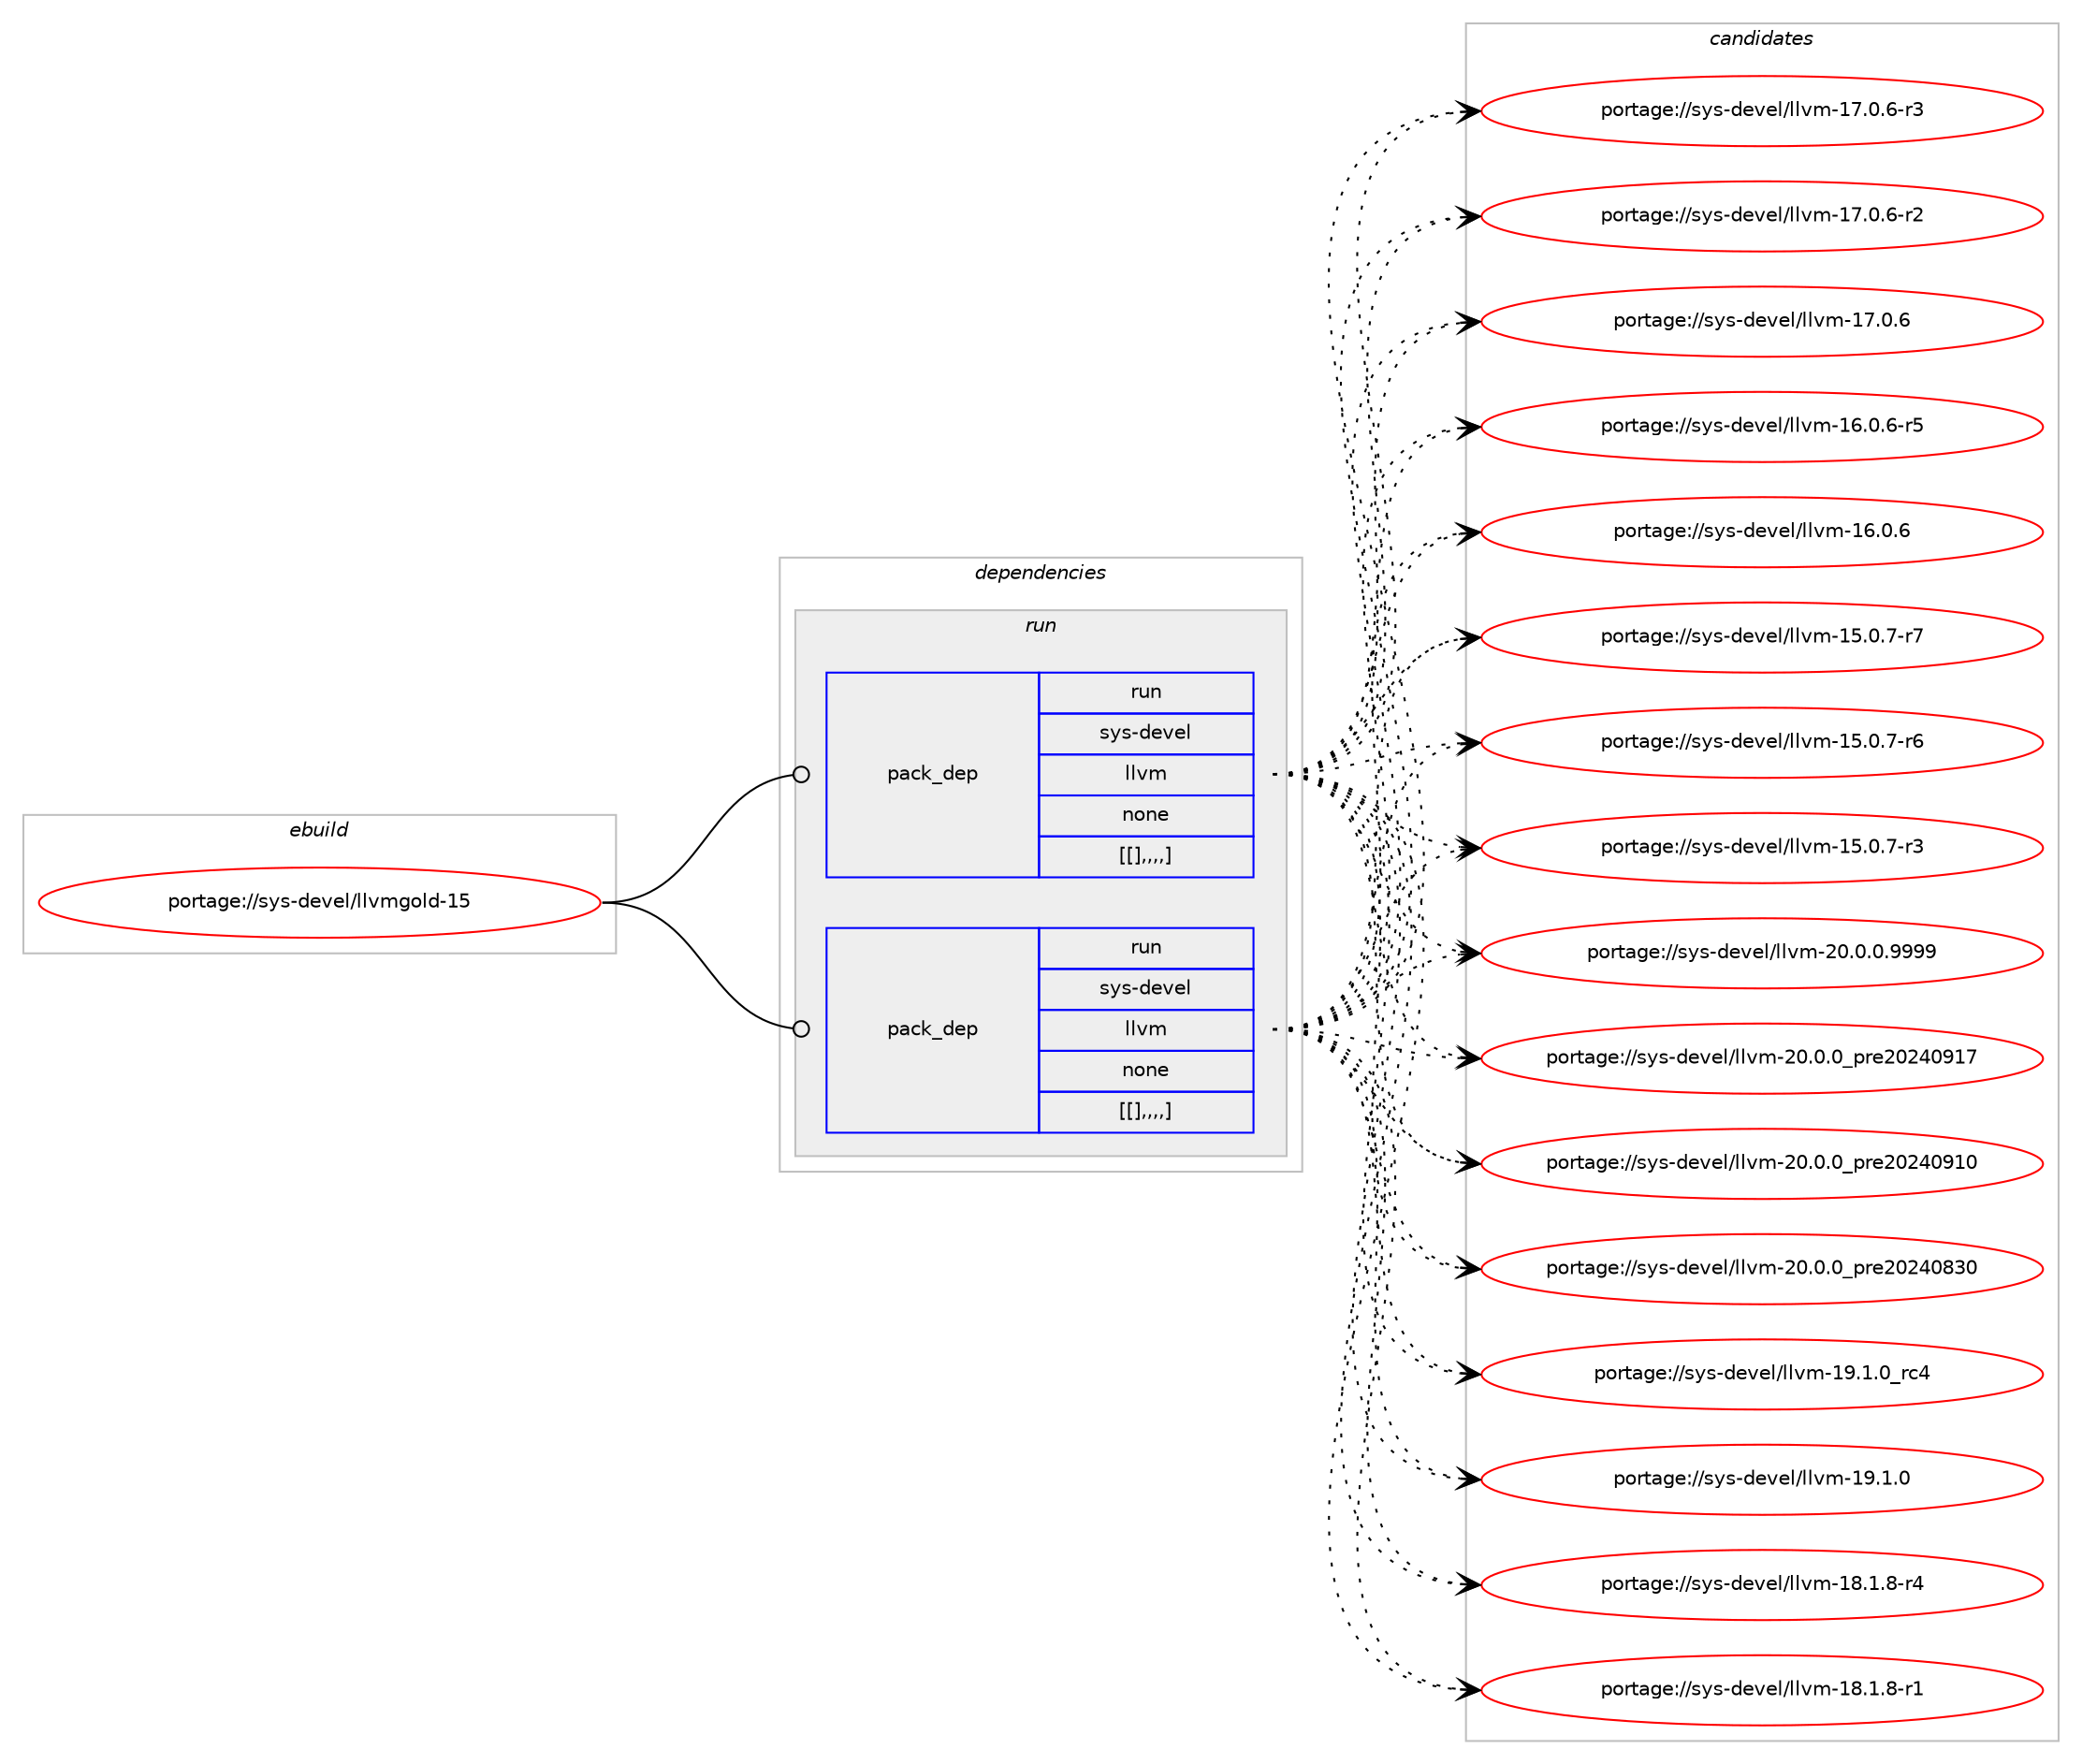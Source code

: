 digraph prolog {

# *************
# Graph options
# *************

newrank=true;
concentrate=true;
compound=true;
graph [rankdir=LR,fontname=Helvetica,fontsize=10,ranksep=1.5];#, ranksep=2.5, nodesep=0.2];
edge  [arrowhead=vee];
node  [fontname=Helvetica,fontsize=10];

# **********
# The ebuild
# **********

subgraph cluster_leftcol {
color=gray;
label=<<i>ebuild</i>>;
id [label="portage://sys-devel/llvmgold-15", color=red, width=4, href="../sys-devel/llvmgold-15.svg"];
}

# ****************
# The dependencies
# ****************

subgraph cluster_midcol {
color=gray;
label=<<i>dependencies</i>>;
subgraph cluster_compile {
fillcolor="#eeeeee";
style=filled;
label=<<i>compile</i>>;
}
subgraph cluster_compileandrun {
fillcolor="#eeeeee";
style=filled;
label=<<i>compile and run</i>>;
}
subgraph cluster_run {
fillcolor="#eeeeee";
style=filled;
label=<<i>run</i>>;
subgraph pack324042 {
dependency447559 [label=<<TABLE BORDER="0" CELLBORDER="1" CELLSPACING="0" CELLPADDING="4" WIDTH="220"><TR><TD ROWSPAN="6" CELLPADDING="30">pack_dep</TD></TR><TR><TD WIDTH="110">run</TD></TR><TR><TD>sys-devel</TD></TR><TR><TD>llvm</TD></TR><TR><TD>none</TD></TR><TR><TD>[[],,,,]</TD></TR></TABLE>>, shape=none, color=blue];
}
id:e -> dependency447559:w [weight=20,style="solid",arrowhead="odot"];
subgraph pack324043 {
dependency447560 [label=<<TABLE BORDER="0" CELLBORDER="1" CELLSPACING="0" CELLPADDING="4" WIDTH="220"><TR><TD ROWSPAN="6" CELLPADDING="30">pack_dep</TD></TR><TR><TD WIDTH="110">run</TD></TR><TR><TD>sys-devel</TD></TR><TR><TD>llvm</TD></TR><TR><TD>none</TD></TR><TR><TD>[[],,,,]</TD></TR></TABLE>>, shape=none, color=blue];
}
id:e -> dependency447560:w [weight=20,style="solid",arrowhead="odot"];
}
}

# **************
# The candidates
# **************

subgraph cluster_choices {
rank=same;
color=gray;
label=<<i>candidates</i>>;

subgraph choice324042 {
color=black;
nodesep=1;
choice1151211154510010111810110847108108118109455048464846484657575757 [label="portage://sys-devel/llvm-20.0.0.9999", color=red, width=4,href="../sys-devel/llvm-20.0.0.9999.svg"];
choice115121115451001011181011084710810811810945504846484648951121141015048505248574955 [label="portage://sys-devel/llvm-20.0.0_pre20240917", color=red, width=4,href="../sys-devel/llvm-20.0.0_pre20240917.svg"];
choice115121115451001011181011084710810811810945504846484648951121141015048505248574948 [label="portage://sys-devel/llvm-20.0.0_pre20240910", color=red, width=4,href="../sys-devel/llvm-20.0.0_pre20240910.svg"];
choice115121115451001011181011084710810811810945504846484648951121141015048505248565148 [label="portage://sys-devel/llvm-20.0.0_pre20240830", color=red, width=4,href="../sys-devel/llvm-20.0.0_pre20240830.svg"];
choice115121115451001011181011084710810811810945495746494648951149952 [label="portage://sys-devel/llvm-19.1.0_rc4", color=red, width=4,href="../sys-devel/llvm-19.1.0_rc4.svg"];
choice115121115451001011181011084710810811810945495746494648 [label="portage://sys-devel/llvm-19.1.0", color=red, width=4,href="../sys-devel/llvm-19.1.0.svg"];
choice1151211154510010111810110847108108118109454956464946564511452 [label="portage://sys-devel/llvm-18.1.8-r4", color=red, width=4,href="../sys-devel/llvm-18.1.8-r4.svg"];
choice1151211154510010111810110847108108118109454956464946564511449 [label="portage://sys-devel/llvm-18.1.8-r1", color=red, width=4,href="../sys-devel/llvm-18.1.8-r1.svg"];
choice1151211154510010111810110847108108118109454955464846544511451 [label="portage://sys-devel/llvm-17.0.6-r3", color=red, width=4,href="../sys-devel/llvm-17.0.6-r3.svg"];
choice1151211154510010111810110847108108118109454955464846544511450 [label="portage://sys-devel/llvm-17.0.6-r2", color=red, width=4,href="../sys-devel/llvm-17.0.6-r2.svg"];
choice115121115451001011181011084710810811810945495546484654 [label="portage://sys-devel/llvm-17.0.6", color=red, width=4,href="../sys-devel/llvm-17.0.6.svg"];
choice1151211154510010111810110847108108118109454954464846544511453 [label="portage://sys-devel/llvm-16.0.6-r5", color=red, width=4,href="../sys-devel/llvm-16.0.6-r5.svg"];
choice115121115451001011181011084710810811810945495446484654 [label="portage://sys-devel/llvm-16.0.6", color=red, width=4,href="../sys-devel/llvm-16.0.6.svg"];
choice1151211154510010111810110847108108118109454953464846554511455 [label="portage://sys-devel/llvm-15.0.7-r7", color=red, width=4,href="../sys-devel/llvm-15.0.7-r7.svg"];
choice1151211154510010111810110847108108118109454953464846554511454 [label="portage://sys-devel/llvm-15.0.7-r6", color=red, width=4,href="../sys-devel/llvm-15.0.7-r6.svg"];
choice1151211154510010111810110847108108118109454953464846554511451 [label="portage://sys-devel/llvm-15.0.7-r3", color=red, width=4,href="../sys-devel/llvm-15.0.7-r3.svg"];
dependency447559:e -> choice1151211154510010111810110847108108118109455048464846484657575757:w [style=dotted,weight="100"];
dependency447559:e -> choice115121115451001011181011084710810811810945504846484648951121141015048505248574955:w [style=dotted,weight="100"];
dependency447559:e -> choice115121115451001011181011084710810811810945504846484648951121141015048505248574948:w [style=dotted,weight="100"];
dependency447559:e -> choice115121115451001011181011084710810811810945504846484648951121141015048505248565148:w [style=dotted,weight="100"];
dependency447559:e -> choice115121115451001011181011084710810811810945495746494648951149952:w [style=dotted,weight="100"];
dependency447559:e -> choice115121115451001011181011084710810811810945495746494648:w [style=dotted,weight="100"];
dependency447559:e -> choice1151211154510010111810110847108108118109454956464946564511452:w [style=dotted,weight="100"];
dependency447559:e -> choice1151211154510010111810110847108108118109454956464946564511449:w [style=dotted,weight="100"];
dependency447559:e -> choice1151211154510010111810110847108108118109454955464846544511451:w [style=dotted,weight="100"];
dependency447559:e -> choice1151211154510010111810110847108108118109454955464846544511450:w [style=dotted,weight="100"];
dependency447559:e -> choice115121115451001011181011084710810811810945495546484654:w [style=dotted,weight="100"];
dependency447559:e -> choice1151211154510010111810110847108108118109454954464846544511453:w [style=dotted,weight="100"];
dependency447559:e -> choice115121115451001011181011084710810811810945495446484654:w [style=dotted,weight="100"];
dependency447559:e -> choice1151211154510010111810110847108108118109454953464846554511455:w [style=dotted,weight="100"];
dependency447559:e -> choice1151211154510010111810110847108108118109454953464846554511454:w [style=dotted,weight="100"];
dependency447559:e -> choice1151211154510010111810110847108108118109454953464846554511451:w [style=dotted,weight="100"];
}
subgraph choice324043 {
color=black;
nodesep=1;
choice1151211154510010111810110847108108118109455048464846484657575757 [label="portage://sys-devel/llvm-20.0.0.9999", color=red, width=4,href="../sys-devel/llvm-20.0.0.9999.svg"];
choice115121115451001011181011084710810811810945504846484648951121141015048505248574955 [label="portage://sys-devel/llvm-20.0.0_pre20240917", color=red, width=4,href="../sys-devel/llvm-20.0.0_pre20240917.svg"];
choice115121115451001011181011084710810811810945504846484648951121141015048505248574948 [label="portage://sys-devel/llvm-20.0.0_pre20240910", color=red, width=4,href="../sys-devel/llvm-20.0.0_pre20240910.svg"];
choice115121115451001011181011084710810811810945504846484648951121141015048505248565148 [label="portage://sys-devel/llvm-20.0.0_pre20240830", color=red, width=4,href="../sys-devel/llvm-20.0.0_pre20240830.svg"];
choice115121115451001011181011084710810811810945495746494648951149952 [label="portage://sys-devel/llvm-19.1.0_rc4", color=red, width=4,href="../sys-devel/llvm-19.1.0_rc4.svg"];
choice115121115451001011181011084710810811810945495746494648 [label="portage://sys-devel/llvm-19.1.0", color=red, width=4,href="../sys-devel/llvm-19.1.0.svg"];
choice1151211154510010111810110847108108118109454956464946564511452 [label="portage://sys-devel/llvm-18.1.8-r4", color=red, width=4,href="../sys-devel/llvm-18.1.8-r4.svg"];
choice1151211154510010111810110847108108118109454956464946564511449 [label="portage://sys-devel/llvm-18.1.8-r1", color=red, width=4,href="../sys-devel/llvm-18.1.8-r1.svg"];
choice1151211154510010111810110847108108118109454955464846544511451 [label="portage://sys-devel/llvm-17.0.6-r3", color=red, width=4,href="../sys-devel/llvm-17.0.6-r3.svg"];
choice1151211154510010111810110847108108118109454955464846544511450 [label="portage://sys-devel/llvm-17.0.6-r2", color=red, width=4,href="../sys-devel/llvm-17.0.6-r2.svg"];
choice115121115451001011181011084710810811810945495546484654 [label="portage://sys-devel/llvm-17.0.6", color=red, width=4,href="../sys-devel/llvm-17.0.6.svg"];
choice1151211154510010111810110847108108118109454954464846544511453 [label="portage://sys-devel/llvm-16.0.6-r5", color=red, width=4,href="../sys-devel/llvm-16.0.6-r5.svg"];
choice115121115451001011181011084710810811810945495446484654 [label="portage://sys-devel/llvm-16.0.6", color=red, width=4,href="../sys-devel/llvm-16.0.6.svg"];
choice1151211154510010111810110847108108118109454953464846554511455 [label="portage://sys-devel/llvm-15.0.7-r7", color=red, width=4,href="../sys-devel/llvm-15.0.7-r7.svg"];
choice1151211154510010111810110847108108118109454953464846554511454 [label="portage://sys-devel/llvm-15.0.7-r6", color=red, width=4,href="../sys-devel/llvm-15.0.7-r6.svg"];
choice1151211154510010111810110847108108118109454953464846554511451 [label="portage://sys-devel/llvm-15.0.7-r3", color=red, width=4,href="../sys-devel/llvm-15.0.7-r3.svg"];
dependency447560:e -> choice1151211154510010111810110847108108118109455048464846484657575757:w [style=dotted,weight="100"];
dependency447560:e -> choice115121115451001011181011084710810811810945504846484648951121141015048505248574955:w [style=dotted,weight="100"];
dependency447560:e -> choice115121115451001011181011084710810811810945504846484648951121141015048505248574948:w [style=dotted,weight="100"];
dependency447560:e -> choice115121115451001011181011084710810811810945504846484648951121141015048505248565148:w [style=dotted,weight="100"];
dependency447560:e -> choice115121115451001011181011084710810811810945495746494648951149952:w [style=dotted,weight="100"];
dependency447560:e -> choice115121115451001011181011084710810811810945495746494648:w [style=dotted,weight="100"];
dependency447560:e -> choice1151211154510010111810110847108108118109454956464946564511452:w [style=dotted,weight="100"];
dependency447560:e -> choice1151211154510010111810110847108108118109454956464946564511449:w [style=dotted,weight="100"];
dependency447560:e -> choice1151211154510010111810110847108108118109454955464846544511451:w [style=dotted,weight="100"];
dependency447560:e -> choice1151211154510010111810110847108108118109454955464846544511450:w [style=dotted,weight="100"];
dependency447560:e -> choice115121115451001011181011084710810811810945495546484654:w [style=dotted,weight="100"];
dependency447560:e -> choice1151211154510010111810110847108108118109454954464846544511453:w [style=dotted,weight="100"];
dependency447560:e -> choice115121115451001011181011084710810811810945495446484654:w [style=dotted,weight="100"];
dependency447560:e -> choice1151211154510010111810110847108108118109454953464846554511455:w [style=dotted,weight="100"];
dependency447560:e -> choice1151211154510010111810110847108108118109454953464846554511454:w [style=dotted,weight="100"];
dependency447560:e -> choice1151211154510010111810110847108108118109454953464846554511451:w [style=dotted,weight="100"];
}
}

}
